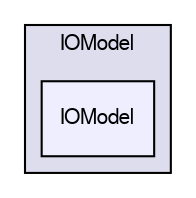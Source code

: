 digraph "/home/cgoniva/CFDEM/CFDEM-x.x-2.1.x/CFDEMcoupling-PUBLIC/src/lagrangian/cfdemParticle/subModels/IOModel/IOModel" {
  compound=true
  node [ fontsize="10", fontname="FreeSans"];
  edge [ labelfontsize="10", labelfontname="FreeSans"];
  subgraph clusterdir_1dfa0bd845c9ce5429e1e788a752f15e {
    graph [ bgcolor="#ddddee", pencolor="black", label="IOModel" fontname="FreeSans", fontsize="10", URL="dir_1dfa0bd845c9ce5429e1e788a752f15e.html"]
  dir_851163e49e301dc0e87a1e650ec7f4be [shape=box, label="IOModel", style="filled", fillcolor="#eeeeff", pencolor="black", URL="dir_851163e49e301dc0e87a1e650ec7f4be.html"];
  }
}
